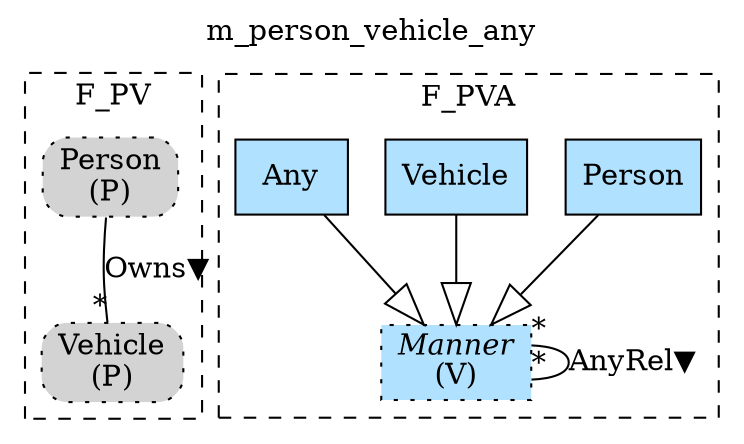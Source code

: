 digraph {graph[label=m_person_vehicle_any,labelloc=tl,labelfontsize=12];
subgraph cluster_F_PV{style=dashed;label=F_PV;
"PPerson"[shape=box,fillcolor=lightgray,style ="rounded,filled,dotted",label=<Person<br/>(P)>];
"PVehicle"[shape=box,fillcolor=lightgray,style ="rounded,filled,dotted",label=<Vehicle<br/>(P)>];

"PPerson"->"PVehicle"[label="Owns▼",dir=none,taillabel="",headlabel="*"];

}


subgraph cluster_F_PVA{style=dashed;label=F_PVA;
"Person"[shape=record,fillcolor=lightskyblue1,style = filled,label="Person"];
"Vehicle"[shape=record,fillcolor=lightskyblue1,style = filled,label="Vehicle"];
"Any"[shape=record,fillcolor=lightskyblue1,style = filled,label="Any"];
"Manner"[shape=record,fillcolor=lightskyblue1,style ="filled,dotted",label=<{<I>Manner</I><br/>(V)}>];

"Person"->"Manner"[arrowhead=onormal,arrowsize=2.0];
"Vehicle"->"Manner"[arrowhead=onormal,arrowsize=2.0];
"Any"->"Manner"[arrowhead=onormal,arrowsize=2.0];
"Manner"->"Manner"[label="AnyRel▼",dir=none,taillabel="*",headlabel="*"];

}
}